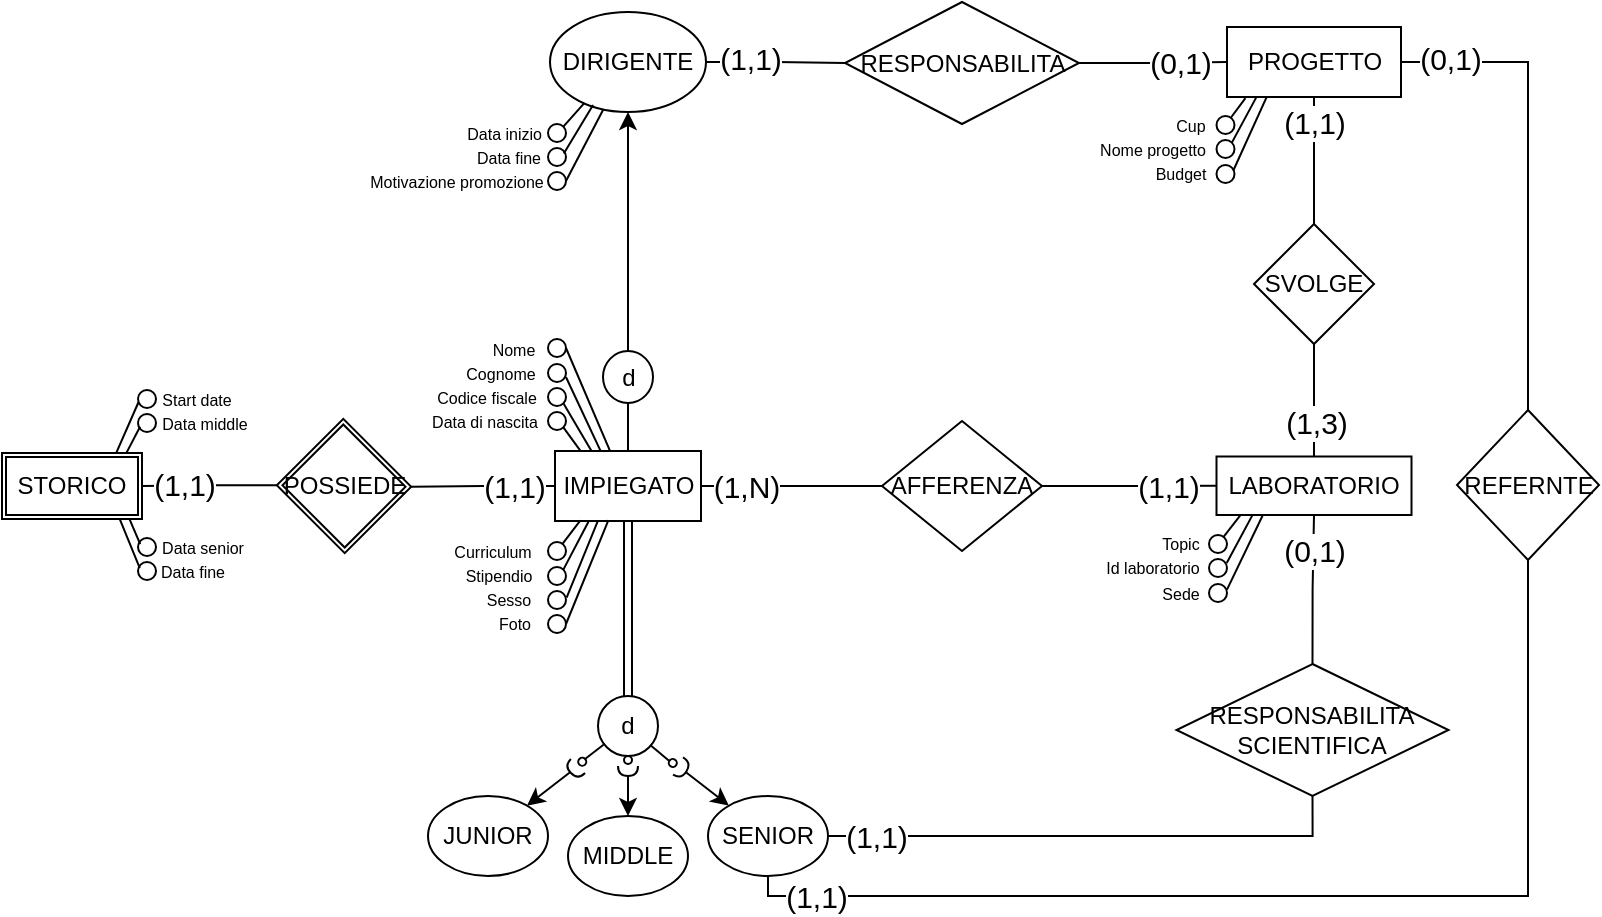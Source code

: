 <mxfile version="20.8.16" type="device"><diagram name="Pagina-1" id="U4WrI6fNyZuZjrdjDLC1"><mxGraphModel dx="707" dy="539" grid="0" gridSize="10" guides="1" tooltips="1" connect="1" arrows="1" fold="1" page="1" pageScale="1" pageWidth="1654" pageHeight="2336" background="none" math="0" shadow="0"><root><mxCell id="0"/><mxCell id="1" parent="0"/><mxCell id="TmsTmUXtEc_PQenwjPBR-1" value="" style="edgeStyle=orthogonalEdgeStyle;rounded=0;orthogonalLoop=1;jettySize=auto;html=1;endArrow=none;endFill=0;exitX=0;exitY=0.5;exitDx=0;exitDy=0;labelBackgroundColor=none;fontColor=default;entryX=1;entryY=0;entryDx=0;entryDy=0;" parent="1" source="TmsTmUXtEc_PQenwjPBR-46" target="TmsTmUXtEc_PQenwjPBR-113" edge="1"><mxGeometry relative="1" as="geometry"><mxPoint x="684" y="574.5" as="sourcePoint"/><mxPoint x="594.963" y="575.917" as="targetPoint"/></mxGeometry></mxCell><mxCell id="sHf85adZFok0IFwnx5UR-2" value="&lt;font style=&quot;font-size: 15px;&quot;&gt;(1,1)&lt;/font&gt;" style="edgeLabel;html=1;align=center;verticalAlign=middle;resizable=0;points=[];" vertex="1" connectable="0" parent="TmsTmUXtEc_PQenwjPBR-1"><mxGeometry x="-0.414" relative="1" as="geometry"><mxPoint as="offset"/></mxGeometry></mxCell><mxCell id="TmsTmUXtEc_PQenwjPBR-3" value="" style="edgeStyle=orthogonalEdgeStyle;rounded=0;orthogonalLoop=1;jettySize=auto;html=1;endArrow=none;endFill=0;endSize=6;jumpStyle=none;align=center;exitX=1;exitY=0.5;exitDx=0;exitDy=0;labelBackgroundColor=none;fontColor=default;" parent="1" source="TmsTmUXtEc_PQenwjPBR-46" target="TmsTmUXtEc_PQenwjPBR-17" edge="1"><mxGeometry relative="1" as="geometry"><mxPoint x="764" y="574.5" as="sourcePoint"/></mxGeometry></mxCell><mxCell id="sHf85adZFok0IFwnx5UR-3" value="&lt;font style=&quot;font-size: 15px;&quot;&gt;(1,N)&lt;/font&gt;" style="edgeLabel;html=1;align=center;verticalAlign=middle;resizable=0;points=[];" vertex="1" connectable="0" parent="TmsTmUXtEc_PQenwjPBR-3"><mxGeometry x="-0.58" y="1" relative="1" as="geometry"><mxPoint x="3" y="1" as="offset"/></mxGeometry></mxCell><mxCell id="TmsTmUXtEc_PQenwjPBR-5" value="" style="edgeStyle=orthogonalEdgeStyle;rounded=0;orthogonalLoop=1;jettySize=auto;html=1;endArrow=none;endFill=0;exitX=0.5;exitY=0;exitDx=0;exitDy=0;labelBackgroundColor=none;fontColor=default;" parent="1" source="TmsTmUXtEc_PQenwjPBR-47" target="TmsTmUXtEc_PQenwjPBR-26" edge="1"><mxGeometry relative="1" as="geometry"><mxPoint x="1067" y="540.5" as="sourcePoint"/></mxGeometry></mxCell><mxCell id="B2pStf6uUCOA6cXlNcLJ-6" value="(1,3)" style="edgeLabel;html=1;align=center;verticalAlign=middle;resizable=0;points=[];fontSize=15;" parent="TmsTmUXtEc_PQenwjPBR-5" vertex="1" connectable="0"><mxGeometry x="-0.381" y="-1" relative="1" as="geometry"><mxPoint as="offset"/></mxGeometry></mxCell><mxCell id="TmsTmUXtEc_PQenwjPBR-6" value="" style="edgeStyle=orthogonalEdgeStyle;rounded=0;orthogonalLoop=1;jettySize=auto;html=1;endArrow=none;endFill=0;startArrow=none;startFill=0;shape=link;entryX=0.5;entryY=1;entryDx=0;entryDy=0;labelBackgroundColor=none;fontColor=default;" parent="1" source="TmsTmUXtEc_PQenwjPBR-9" target="TmsTmUXtEc_PQenwjPBR-46" edge="1"><mxGeometry relative="1" as="geometry"><mxPoint x="724" y="604.5" as="targetPoint"/></mxGeometry></mxCell><mxCell id="TmsTmUXtEc_PQenwjPBR-7" value="" style="rounded=0;orthogonalLoop=1;jettySize=auto;html=1;entryX=0;entryY=0.5;entryDx=0;entryDy=0;entryPerimeter=0;endArrow=none;endFill=0;labelBackgroundColor=none;fontColor=default;" parent="1" source="TmsTmUXtEc_PQenwjPBR-9" target="TmsTmUXtEc_PQenwjPBR-19" edge="1"><mxGeometry relative="1" as="geometry"/></mxCell><mxCell id="TmsTmUXtEc_PQenwjPBR-8" value="" style="rounded=0;orthogonalLoop=1;jettySize=auto;html=1;entryX=0;entryY=0.5;entryDx=0;entryDy=0;entryPerimeter=0;endArrow=none;endFill=0;labelBackgroundColor=none;fontColor=default;" parent="1" source="TmsTmUXtEc_PQenwjPBR-9" target="TmsTmUXtEc_PQenwjPBR-21" edge="1"><mxGeometry relative="1" as="geometry"/></mxCell><mxCell id="TmsTmUXtEc_PQenwjPBR-9" value="d" style="ellipse;whiteSpace=wrap;html=1;rounded=0;labelBackgroundColor=none;" parent="1" vertex="1"><mxGeometry x="709" y="681" width="30" height="30" as="geometry"/></mxCell><mxCell id="TmsTmUXtEc_PQenwjPBR-10" value="JUNIOR" style="ellipse;whiteSpace=wrap;html=1;rounded=0;labelBackgroundColor=none;" parent="1" vertex="1"><mxGeometry x="624" y="731" width="60" height="40" as="geometry"/></mxCell><mxCell id="TmsTmUXtEc_PQenwjPBR-11" value="MIDDLE" style="ellipse;whiteSpace=wrap;html=1;rounded=0;labelBackgroundColor=none;" parent="1" vertex="1"><mxGeometry x="694" y="741" width="60" height="40" as="geometry"/></mxCell><mxCell id="TmsTmUXtEc_PQenwjPBR-12" value="SENIOR" style="ellipse;whiteSpace=wrap;html=1;rounded=0;labelBackgroundColor=none;" parent="1" vertex="1"><mxGeometry x="764" y="731" width="60" height="40" as="geometry"/></mxCell><mxCell id="TmsTmUXtEc_PQenwjPBR-13" value="" style="edgeStyle=orthogonalEdgeStyle;rounded=0;orthogonalLoop=1;jettySize=auto;html=1;endArrow=none;endFill=0;entryX=1;entryY=0.5;entryDx=0;entryDy=0;labelBackgroundColor=none;fontColor=default;exitX=0;exitY=1;exitDx=0;exitDy=0;" parent="1" source="TmsTmUXtEc_PQenwjPBR-113" target="TmsTmUXtEc_PQenwjPBR-112" edge="1"><mxGeometry relative="1" as="geometry"><mxPoint x="433.0" y="576" as="targetPoint"/><mxPoint x="525.037" y="575.917" as="sourcePoint"/></mxGeometry></mxCell><mxCell id="sHf85adZFok0IFwnx5UR-1" value="&lt;font style=&quot;font-size: 15px;&quot;&gt;(1,1)&lt;/font&gt;" style="edgeLabel;html=1;align=center;verticalAlign=middle;resizable=0;points=[];" vertex="1" connectable="0" parent="TmsTmUXtEc_PQenwjPBR-13"><mxGeometry x="0.405" y="-1" relative="1" as="geometry"><mxPoint as="offset"/></mxGeometry></mxCell><mxCell id="TmsTmUXtEc_PQenwjPBR-15" value="" style="edgeStyle=orthogonalEdgeStyle;rounded=0;orthogonalLoop=1;jettySize=auto;html=1;endArrow=none;endFill=0;entryX=0;entryY=0.5;entryDx=0;entryDy=0;exitX=1;exitY=0.5;exitDx=0;exitDy=0;labelBackgroundColor=none;fontColor=default;" parent="1" source="TmsTmUXtEc_PQenwjPBR-17" target="TmsTmUXtEc_PQenwjPBR-47" edge="1"><mxGeometry relative="1" as="geometry"><mxPoint x="1063.5" y="575.5" as="targetPoint"/></mxGeometry></mxCell><mxCell id="TmsTmUXtEc_PQenwjPBR-16" value="(1,1)" style="edgeLabel;html=1;align=center;verticalAlign=middle;resizable=0;points=[];fontSize=15;" parent="TmsTmUXtEc_PQenwjPBR-15" vertex="1" connectable="0"><mxGeometry x="0.565" relative="1" as="geometry"><mxPoint x="-6" as="offset"/></mxGeometry></mxCell><mxCell id="TmsTmUXtEc_PQenwjPBR-17" value="AFFERENZA" style="rhombus;whiteSpace=wrap;html=1;rounded=0;labelBackgroundColor=none;" parent="1" vertex="1"><mxGeometry x="851" y="543.5" width="80" height="65" as="geometry"/></mxCell><mxCell id="TmsTmUXtEc_PQenwjPBR-18" value="" style="rounded=0;orthogonalLoop=1;jettySize=auto;html=1;labelBackgroundColor=none;fontColor=default;" parent="1" source="TmsTmUXtEc_PQenwjPBR-19" target="TmsTmUXtEc_PQenwjPBR-12" edge="1"><mxGeometry relative="1" as="geometry"/></mxCell><mxCell id="TmsTmUXtEc_PQenwjPBR-19" value="" style="shape=providedRequiredInterface;html=1;verticalLabelPosition=bottom;rotation=30;rounded=0;labelBackgroundColor=none;" parent="1" vertex="1"><mxGeometry x="744" y="711" width="10" height="10" as="geometry"/></mxCell><mxCell id="TmsTmUXtEc_PQenwjPBR-20" value="" style="rounded=0;orthogonalLoop=1;jettySize=auto;html=1;labelBackgroundColor=none;fontColor=default;" parent="1" source="TmsTmUXtEc_PQenwjPBR-21" target="TmsTmUXtEc_PQenwjPBR-10" edge="1"><mxGeometry relative="1" as="geometry"/></mxCell><mxCell id="TmsTmUXtEc_PQenwjPBR-21" value="" style="shape=providedRequiredInterface;html=1;verticalLabelPosition=bottom;rotation=135;rounded=0;labelBackgroundColor=none;" parent="1" vertex="1"><mxGeometry x="694" y="711" width="10" height="10" as="geometry"/></mxCell><mxCell id="TmsTmUXtEc_PQenwjPBR-22" value="" style="shape=providedRequiredInterface;html=1;verticalLabelPosition=bottom;rotation=90;rounded=0;labelBackgroundColor=none;" parent="1" vertex="1"><mxGeometry x="719" y="711" width="10" height="10" as="geometry"/></mxCell><mxCell id="TmsTmUXtEc_PQenwjPBR-23" value="" style="endArrow=none;html=1;rounded=0;entryX=0.5;entryY=1;entryDx=0;entryDy=0;exitX=0;exitY=0.5;exitDx=0;exitDy=0;exitPerimeter=0;labelBackgroundColor=none;fontColor=default;" parent="1" source="TmsTmUXtEc_PQenwjPBR-22" target="TmsTmUXtEc_PQenwjPBR-9" edge="1"><mxGeometry width="50" height="50" relative="1" as="geometry"><mxPoint x="704" y="791" as="sourcePoint"/><mxPoint x="754" y="741" as="targetPoint"/></mxGeometry></mxCell><mxCell id="TmsTmUXtEc_PQenwjPBR-24" value="" style="endArrow=classic;html=1;rounded=0;exitX=1;exitY=0.5;exitDx=0;exitDy=0;exitPerimeter=0;entryX=0.5;entryY=0;entryDx=0;entryDy=0;labelBackgroundColor=none;fontColor=default;" parent="1" source="TmsTmUXtEc_PQenwjPBR-22" target="TmsTmUXtEc_PQenwjPBR-11" edge="1"><mxGeometry width="50" height="50" relative="1" as="geometry"><mxPoint x="704" y="791" as="sourcePoint"/><mxPoint x="754" y="741" as="targetPoint"/></mxGeometry></mxCell><mxCell id="TmsTmUXtEc_PQenwjPBR-25" value="" style="edgeStyle=orthogonalEdgeStyle;rounded=0;orthogonalLoop=1;jettySize=auto;html=1;endArrow=none;endFill=0;entryX=0.5;entryY=1;entryDx=0;entryDy=0;labelBackgroundColor=none;fontColor=default;" parent="1" source="TmsTmUXtEc_PQenwjPBR-26" target="TmsTmUXtEc_PQenwjPBR-48" edge="1"><mxGeometry relative="1" as="geometry"><mxPoint x="1067" y="395" as="targetPoint"/></mxGeometry></mxCell><mxCell id="B2pStf6uUCOA6cXlNcLJ-3" value="(1,1)" style="edgeLabel;html=1;align=center;verticalAlign=middle;resizable=0;points=[];fontSize=15;" parent="TmsTmUXtEc_PQenwjPBR-25" vertex="1" connectable="0"><mxGeometry x="0.606" relative="1" as="geometry"><mxPoint as="offset"/></mxGeometry></mxCell><mxCell id="TmsTmUXtEc_PQenwjPBR-26" value="SVOLGE" style="rhombus;whiteSpace=wrap;html=1;rounded=0;labelBackgroundColor=none;" parent="1" vertex="1"><mxGeometry x="1037" y="445" width="60" height="60" as="geometry"/></mxCell><mxCell id="TmsTmUXtEc_PQenwjPBR-27" value="" style="edgeStyle=orthogonalEdgeStyle;orthogonalLoop=1;jettySize=auto;html=1;rounded=0;labelBackgroundColor=none;fontColor=default;" parent="1" source="TmsTmUXtEc_PQenwjPBR-28" target="TmsTmUXtEc_PQenwjPBR-32" edge="1"><mxGeometry relative="1" as="geometry"/></mxCell><mxCell id="TmsTmUXtEc_PQenwjPBR-28" value="d" style="ellipse;whiteSpace=wrap;html=1;rounded=0;labelBackgroundColor=none;" parent="1" vertex="1"><mxGeometry x="711.5" y="508.5" width="25" height="26" as="geometry"/></mxCell><mxCell id="TmsTmUXtEc_PQenwjPBR-29" value="" style="endArrow=none;html=1;exitX=0.5;exitY=0;exitDx=0;exitDy=0;entryX=0.5;entryY=1;entryDx=0;entryDy=0;rounded=0;labelBackgroundColor=none;fontColor=default;" parent="1" source="TmsTmUXtEc_PQenwjPBR-46" target="TmsTmUXtEc_PQenwjPBR-28" edge="1"><mxGeometry width="50" height="50" relative="1" as="geometry"><mxPoint x="724" y="544.5" as="sourcePoint"/><mxPoint x="811" y="459.5" as="targetPoint"/></mxGeometry></mxCell><mxCell id="TmsTmUXtEc_PQenwjPBR-30" value="" style="edgeStyle=orthogonalEdgeStyle;orthogonalLoop=1;jettySize=auto;html=1;endArrow=none;endFill=0;rounded=0;labelBackgroundColor=none;fontColor=default;" parent="1" source="TmsTmUXtEc_PQenwjPBR-32" target="TmsTmUXtEc_PQenwjPBR-35" edge="1"><mxGeometry relative="1" as="geometry"/></mxCell><mxCell id="TmsTmUXtEc_PQenwjPBR-31" value="(1,1)" style="edgeLabel;html=1;align=center;verticalAlign=middle;resizable=0;points=[];fontSize=15;" parent="TmsTmUXtEc_PQenwjPBR-30" vertex="1" connectable="0"><mxGeometry x="-0.792" y="2" relative="1" as="geometry"><mxPoint x="14" as="offset"/></mxGeometry></mxCell><mxCell id="TmsTmUXtEc_PQenwjPBR-32" value="DIRIGENTE" style="ellipse;whiteSpace=wrap;html=1;rounded=0;labelBackgroundColor=none;" parent="1" vertex="1"><mxGeometry x="685" y="339" width="78" height="50" as="geometry"/></mxCell><mxCell id="TmsTmUXtEc_PQenwjPBR-33" value="" style="edgeStyle=orthogonalEdgeStyle;orthogonalLoop=1;jettySize=auto;html=1;endArrow=none;endFill=0;entryX=0;entryY=0.5;entryDx=0;entryDy=0;rounded=0;labelBackgroundColor=none;fontColor=default;" parent="1" source="TmsTmUXtEc_PQenwjPBR-35" target="TmsTmUXtEc_PQenwjPBR-48" edge="1"><mxGeometry relative="1" as="geometry"><mxPoint x="1068.5" y="365" as="targetPoint"/></mxGeometry></mxCell><mxCell id="TmsTmUXtEc_PQenwjPBR-34" value="(0,1)" style="edgeLabel;html=1;align=center;verticalAlign=middle;resizable=0;points=[];fontSize=15;" parent="TmsTmUXtEc_PQenwjPBR-33" vertex="1" connectable="0"><mxGeometry x="0.546" y="1" relative="1" as="geometry"><mxPoint x="-7" y="1" as="offset"/></mxGeometry></mxCell><mxCell id="TmsTmUXtEc_PQenwjPBR-35" value="RESPONSABILITA" style="rhombus;whiteSpace=wrap;html=1;rounded=0;labelBackgroundColor=none;" parent="1" vertex="1"><mxGeometry x="832.5" y="334" width="117" height="61" as="geometry"/></mxCell><mxCell id="TmsTmUXtEc_PQenwjPBR-36" value="REFERNTE" style="rhombus;whiteSpace=wrap;html=1;rounded=0;labelBackgroundColor=none;" parent="1" vertex="1"><mxGeometry x="1138.5" y="538" width="71" height="75" as="geometry"/></mxCell><mxCell id="TmsTmUXtEc_PQenwjPBR-37" value="" style="endArrow=none;html=1;exitX=0.5;exitY=1;exitDx=0;exitDy=0;entryX=0.5;entryY=1;entryDx=0;entryDy=0;edgeStyle=orthogonalEdgeStyle;rounded=0;labelBackgroundColor=none;fontColor=default;" parent="1" source="TmsTmUXtEc_PQenwjPBR-12" target="TmsTmUXtEc_PQenwjPBR-36" edge="1"><mxGeometry width="50" height="50" relative="1" as="geometry"><mxPoint x="825" y="761.5" as="sourcePoint"/><mxPoint x="875" y="711.5" as="targetPoint"/></mxGeometry></mxCell><mxCell id="TmsTmUXtEc_PQenwjPBR-38" value="(1,1)" style="edgeLabel;html=1;align=center;verticalAlign=middle;resizable=0;points=[];fontSize=15;" parent="TmsTmUXtEc_PQenwjPBR-37" vertex="1" connectable="0"><mxGeometry x="-0.904" y="1" relative="1" as="geometry"><mxPoint x="7" y="1" as="offset"/></mxGeometry></mxCell><mxCell id="TmsTmUXtEc_PQenwjPBR-39" value="" style="endArrow=none;html=1;exitX=0.5;exitY=0;exitDx=0;exitDy=0;entryX=1;entryY=0.5;entryDx=0;entryDy=0;edgeStyle=orthogonalEdgeStyle;rounded=0;labelBackgroundColor=none;fontColor=default;" parent="1" source="TmsTmUXtEc_PQenwjPBR-36" target="TmsTmUXtEc_PQenwjPBR-48" edge="1"><mxGeometry width="50" height="50" relative="1" as="geometry"><mxPoint x="1175" y="471.5" as="sourcePoint"/><mxPoint x="1107" y="345.5" as="targetPoint"/></mxGeometry></mxCell><mxCell id="TmsTmUXtEc_PQenwjPBR-40" value="(0,1)" style="edgeLabel;html=1;align=center;verticalAlign=middle;resizable=0;points=[];fontSize=15;" parent="TmsTmUXtEc_PQenwjPBR-39" vertex="1" connectable="0"><mxGeometry x="0.884" y="-1" relative="1" as="geometry"><mxPoint x="10" y="-1" as="offset"/></mxGeometry></mxCell><mxCell id="TmsTmUXtEc_PQenwjPBR-41" value="" style="endArrow=none;html=1;exitX=1;exitY=0.5;exitDx=0;exitDy=0;entryX=0.5;entryY=1;entryDx=0;entryDy=0;edgeStyle=orthogonalEdgeStyle;rounded=0;labelBackgroundColor=none;fontColor=default;" parent="1" source="TmsTmUXtEc_PQenwjPBR-12" target="TmsTmUXtEc_PQenwjPBR-43" edge="1"><mxGeometry width="50" height="50" relative="1" as="geometry"><mxPoint x="938" y="733" as="sourcePoint"/><mxPoint x="982" y="748" as="targetPoint"/></mxGeometry></mxCell><mxCell id="TmsTmUXtEc_PQenwjPBR-42" value="(1,1)" style="edgeLabel;html=1;align=center;verticalAlign=middle;resizable=0;points=[];fontSize=15;" parent="TmsTmUXtEc_PQenwjPBR-41" vertex="1" connectable="0"><mxGeometry x="-0.898" y="-2" relative="1" as="geometry"><mxPoint x="10" y="-2" as="offset"/></mxGeometry></mxCell><mxCell id="TmsTmUXtEc_PQenwjPBR-43" value="RESPONSABILITA&lt;br&gt;SCIENTIFICA" style="rhombus;whiteSpace=wrap;html=1;rounded=0;labelBackgroundColor=none;" parent="1" vertex="1"><mxGeometry x="998.25" y="665" width="136" height="66" as="geometry"/></mxCell><mxCell id="TmsTmUXtEc_PQenwjPBR-44" value="" style="endArrow=none;html=1;entryX=0.5;entryY=1;entryDx=0;entryDy=0;exitX=0.5;exitY=0;exitDx=0;exitDy=0;edgeStyle=orthogonalEdgeStyle;rounded=0;labelBackgroundColor=none;fontColor=default;" parent="1" source="TmsTmUXtEc_PQenwjPBR-43" target="TmsTmUXtEc_PQenwjPBR-47" edge="1"><mxGeometry width="50" height="50" relative="1" as="geometry"><mxPoint x="927" y="704.5" as="sourcePoint"/><mxPoint x="1067" y="610.5" as="targetPoint"/></mxGeometry></mxCell><mxCell id="B2pStf6uUCOA6cXlNcLJ-5" value="(0,1)" style="edgeLabel;html=1;align=center;verticalAlign=middle;resizable=0;points=[];fontSize=15;" parent="TmsTmUXtEc_PQenwjPBR-44" vertex="1" connectable="0"><mxGeometry x="0.542" relative="1" as="geometry"><mxPoint as="offset"/></mxGeometry></mxCell><mxCell id="TmsTmUXtEc_PQenwjPBR-46" value="IMPIEGATO" style="rounded=0;whiteSpace=wrap;html=1;labelBackgroundColor=none;" parent="1" vertex="1"><mxGeometry x="687.5" y="558.5" width="73" height="35" as="geometry"/></mxCell><mxCell id="TmsTmUXtEc_PQenwjPBR-47" value="LABORATORIO" style="rounded=0;whiteSpace=wrap;html=1;labelBackgroundColor=none;" parent="1" vertex="1"><mxGeometry x="1018.25" y="561.25" width="97.5" height="29.25" as="geometry"/></mxCell><mxCell id="TmsTmUXtEc_PQenwjPBR-48" value="PROGETTO" style="rounded=0;whiteSpace=wrap;html=1;labelBackgroundColor=none;" parent="1" vertex="1"><mxGeometry x="1023.5" y="346.5" width="87" height="35" as="geometry"/></mxCell><mxCell id="TmsTmUXtEc_PQenwjPBR-49" value="" style="ellipse;whiteSpace=wrap;html=1;" parent="1" vertex="1"><mxGeometry x="684" y="604" width="9" height="9" as="geometry"/></mxCell><mxCell id="TmsTmUXtEc_PQenwjPBR-50" value="" style="ellipse;whiteSpace=wrap;html=1;" parent="1" vertex="1"><mxGeometry x="684" y="616.5" width="9" height="9" as="geometry"/></mxCell><mxCell id="TmsTmUXtEc_PQenwjPBR-51" value="" style="ellipse;whiteSpace=wrap;html=1;" parent="1" vertex="1"><mxGeometry x="684" y="628.5" width="9" height="9" as="geometry"/></mxCell><mxCell id="TmsTmUXtEc_PQenwjPBR-52" value="" style="ellipse;whiteSpace=wrap;html=1;" parent="1" vertex="1"><mxGeometry x="684" y="640.5" width="9" height="9" as="geometry"/></mxCell><mxCell id="TmsTmUXtEc_PQenwjPBR-53" value="" style="ellipse;whiteSpace=wrap;html=1;" parent="1" vertex="1"><mxGeometry x="684" y="502.5" width="9" height="9" as="geometry"/></mxCell><mxCell id="TmsTmUXtEc_PQenwjPBR-54" value="" style="ellipse;whiteSpace=wrap;html=1;" parent="1" vertex="1"><mxGeometry x="684" y="515" width="9" height="9" as="geometry"/></mxCell><mxCell id="TmsTmUXtEc_PQenwjPBR-55" value="" style="ellipse;whiteSpace=wrap;html=1;" parent="1" vertex="1"><mxGeometry x="684" y="527" width="9" height="9" as="geometry"/></mxCell><mxCell id="TmsTmUXtEc_PQenwjPBR-56" value="" style="ellipse;whiteSpace=wrap;html=1;" parent="1" vertex="1"><mxGeometry x="684" y="539" width="9" height="9" as="geometry"/></mxCell><mxCell id="TmsTmUXtEc_PQenwjPBR-57" value="" style="endArrow=none;html=1;rounded=0;entryX=0.174;entryY=0.99;entryDx=0;entryDy=0;entryPerimeter=0;" parent="1" source="TmsTmUXtEc_PQenwjPBR-49" target="TmsTmUXtEc_PQenwjPBR-46" edge="1"><mxGeometry width="50" height="50" relative="1" as="geometry"><mxPoint x="693" y="658.5" as="sourcePoint"/><mxPoint x="763.711" y="608.5" as="targetPoint"/></mxGeometry></mxCell><mxCell id="TmsTmUXtEc_PQenwjPBR-58" value="" style="endArrow=none;html=1;rounded=0;exitX=1;exitY=0;exitDx=0;exitDy=0;entryX=0.23;entryY=1.007;entryDx=0;entryDy=0;entryPerimeter=0;" parent="1" source="TmsTmUXtEc_PQenwjPBR-50" target="TmsTmUXtEc_PQenwjPBR-46" edge="1"><mxGeometry width="50" height="50" relative="1" as="geometry"><mxPoint x="704" y="623.5" as="sourcePoint"/><mxPoint x="754" y="573.5" as="targetPoint"/></mxGeometry></mxCell><mxCell id="TmsTmUXtEc_PQenwjPBR-59" value="" style="endArrow=none;html=1;rounded=0;exitX=1.035;exitY=0.368;exitDx=0;exitDy=0;exitPerimeter=0;entryX=0.293;entryY=1.001;entryDx=0;entryDy=0;entryPerimeter=0;" parent="1" source="TmsTmUXtEc_PQenwjPBR-51" target="TmsTmUXtEc_PQenwjPBR-46" edge="1"><mxGeometry width="50" height="50" relative="1" as="geometry"><mxPoint x="704" y="623.5" as="sourcePoint"/><mxPoint x="754" y="573.5" as="targetPoint"/></mxGeometry></mxCell><mxCell id="TmsTmUXtEc_PQenwjPBR-60" value="" style="endArrow=none;html=1;rounded=0;exitX=1;exitY=0.5;exitDx=0;exitDy=0;entryX=0.366;entryY=0.987;entryDx=0;entryDy=0;entryPerimeter=0;" parent="1" source="TmsTmUXtEc_PQenwjPBR-52" target="TmsTmUXtEc_PQenwjPBR-46" edge="1"><mxGeometry width="50" height="50" relative="1" as="geometry"><mxPoint x="692" y="624.5" as="sourcePoint"/><mxPoint x="742" y="574.5" as="targetPoint"/></mxGeometry></mxCell><mxCell id="TmsTmUXtEc_PQenwjPBR-61" value="" style="endArrow=none;html=1;rounded=0;exitX=0.172;exitY=-0.01;exitDx=0;exitDy=0;exitPerimeter=0;entryX=1;entryY=1;entryDx=0;entryDy=0;" parent="1" source="TmsTmUXtEc_PQenwjPBR-46" target="TmsTmUXtEc_PQenwjPBR-56" edge="1"><mxGeometry width="50" height="50" relative="1" as="geometry"><mxPoint x="692" y="571.5" as="sourcePoint"/><mxPoint x="742" y="521.5" as="targetPoint"/></mxGeometry></mxCell><mxCell id="TmsTmUXtEc_PQenwjPBR-62" value="" style="endArrow=none;html=1;rounded=0;exitX=1;exitY=1;exitDx=0;exitDy=0;entryX=0.25;entryY=0;entryDx=0;entryDy=0;" parent="1" source="TmsTmUXtEc_PQenwjPBR-55" target="TmsTmUXtEc_PQenwjPBR-46" edge="1"><mxGeometry width="50" height="50" relative="1" as="geometry"><mxPoint x="688" y="575.5" as="sourcePoint"/><mxPoint x="706" y="555.5" as="targetPoint"/></mxGeometry></mxCell><mxCell id="TmsTmUXtEc_PQenwjPBR-63" value="" style="endArrow=none;html=1;rounded=0;entryX=0.311;entryY=-0.006;entryDx=0;entryDy=0;entryPerimeter=0;exitX=1.003;exitY=0.738;exitDx=0;exitDy=0;exitPerimeter=0;" parent="1" source="TmsTmUXtEc_PQenwjPBR-54" target="TmsTmUXtEc_PQenwjPBR-46" edge="1"><mxGeometry width="50" height="50" relative="1" as="geometry"><mxPoint x="693" y="569.5" as="sourcePoint"/><mxPoint x="763.711" y="519.5" as="targetPoint"/></mxGeometry></mxCell><mxCell id="TmsTmUXtEc_PQenwjPBR-64" value="" style="endArrow=none;html=1;rounded=0;entryX=0.378;entryY=0.006;entryDx=0;entryDy=0;entryPerimeter=0;exitX=1;exitY=0.5;exitDx=0;exitDy=0;" parent="1" source="TmsTmUXtEc_PQenwjPBR-53" target="TmsTmUXtEc_PQenwjPBR-46" edge="1"><mxGeometry width="50" height="50" relative="1" as="geometry"><mxPoint x="693" y="557" as="sourcePoint"/><mxPoint x="763.711" y="507" as="targetPoint"/></mxGeometry></mxCell><mxCell id="TmsTmUXtEc_PQenwjPBR-65" value="&lt;font style=&quot;font-size: 8px;&quot;&gt;Nome&lt;/font&gt;" style="text;html=1;strokeColor=none;fillColor=none;align=center;verticalAlign=middle;whiteSpace=wrap;rounded=0;fontSize=10;" parent="1" vertex="1"><mxGeometry x="637" y="492" width="60" height="30" as="geometry"/></mxCell><mxCell id="TmsTmUXtEc_PQenwjPBR-66" value="Cognome" style="text;html=1;align=center;verticalAlign=middle;resizable=0;points=[];autosize=1;strokeColor=none;fillColor=none;fontSize=8;" parent="1" vertex="1"><mxGeometry x="633" y="508.5" width="53" height="22" as="geometry"/></mxCell><mxCell id="TmsTmUXtEc_PQenwjPBR-67" value="Codice fiscale" style="text;html=1;align=center;verticalAlign=middle;resizable=0;points=[];autosize=1;strokeColor=none;fillColor=none;fontSize=8;" parent="1" vertex="1"><mxGeometry x="618.5" y="520.5" width="68" height="22" as="geometry"/></mxCell><mxCell id="TmsTmUXtEc_PQenwjPBR-68" value="Data di nascita" style="text;html=1;align=center;verticalAlign=middle;resizable=0;points=[];autosize=1;strokeColor=none;fillColor=none;fontSize=8;" parent="1" vertex="1"><mxGeometry x="616.5" y="532.5" width="71" height="22" as="geometry"/></mxCell><mxCell id="TmsTmUXtEc_PQenwjPBR-69" value="Curriculum" style="text;html=1;align=center;verticalAlign=middle;resizable=0;points=[];autosize=1;strokeColor=none;fillColor=none;fontSize=8;" parent="1" vertex="1"><mxGeometry x="627" y="597.5" width="57" height="22" as="geometry"/></mxCell><mxCell id="TmsTmUXtEc_PQenwjPBR-70" value="Stipendio" style="text;html=1;align=center;verticalAlign=middle;resizable=0;points=[];autosize=1;strokeColor=none;fillColor=none;fontSize=8;" parent="1" vertex="1"><mxGeometry x="633" y="610" width="51" height="22" as="geometry"/></mxCell><mxCell id="TmsTmUXtEc_PQenwjPBR-71" value="Sesso" style="text;html=1;align=center;verticalAlign=middle;resizable=0;points=[];autosize=1;strokeColor=none;fillColor=none;fontSize=8;" parent="1" vertex="1"><mxGeometry x="644" y="622" width="40" height="22" as="geometry"/></mxCell><mxCell id="TmsTmUXtEc_PQenwjPBR-72" value="Foto" style="text;html=1;align=center;verticalAlign=middle;resizable=0;points=[];autosize=1;strokeColor=none;fillColor=none;fontSize=8;" parent="1" vertex="1"><mxGeometry x="650" y="634" width="34" height="22" as="geometry"/></mxCell><mxCell id="TmsTmUXtEc_PQenwjPBR-73" value="" style="ellipse;whiteSpace=wrap;html=1;" parent="1" vertex="1"><mxGeometry x="684" y="395" width="9" height="9" as="geometry"/></mxCell><mxCell id="TmsTmUXtEc_PQenwjPBR-74" value="" style="ellipse;whiteSpace=wrap;html=1;" parent="1" vertex="1"><mxGeometry x="684" y="407" width="9" height="9" as="geometry"/></mxCell><mxCell id="TmsTmUXtEc_PQenwjPBR-75" value="" style="endArrow=none;html=1;rounded=0;fontSize=8;entryX=0.221;entryY=0.909;entryDx=0;entryDy=0;entryPerimeter=0;exitX=1;exitY=0;exitDx=0;exitDy=0;" parent="1" source="TmsTmUXtEc_PQenwjPBR-73" target="TmsTmUXtEc_PQenwjPBR-32" edge="1"><mxGeometry width="50" height="50" relative="1" as="geometry"><mxPoint x="692" y="395" as="sourcePoint"/><mxPoint x="763.711" y="399.5" as="targetPoint"/></mxGeometry></mxCell><mxCell id="TmsTmUXtEc_PQenwjPBR-76" value="" style="endArrow=none;html=1;rounded=0;fontSize=8;exitX=0.879;exitY=0.304;exitDx=0;exitDy=0;entryX=0.276;entryY=0.931;entryDx=0;entryDy=0;entryPerimeter=0;exitPerimeter=0;" parent="1" source="TmsTmUXtEc_PQenwjPBR-74" target="TmsTmUXtEc_PQenwjPBR-32" edge="1"><mxGeometry width="50" height="50" relative="1" as="geometry"><mxPoint x="716" y="456" as="sourcePoint"/><mxPoint x="766" y="406" as="targetPoint"/></mxGeometry></mxCell><mxCell id="TmsTmUXtEc_PQenwjPBR-77" value="Data inizio" style="text;html=1;align=right;verticalAlign=middle;resizable=0;points=[];autosize=1;strokeColor=none;fillColor=none;fontSize=8;" parent="1" vertex="1"><mxGeometry x="626.5" y="388.5" width="55" height="22" as="geometry"/></mxCell><mxCell id="TmsTmUXtEc_PQenwjPBR-78" value="Data fine" style="text;html=1;align=center;verticalAlign=middle;resizable=0;points=[];autosize=1;strokeColor=none;fillColor=none;fontSize=8;" parent="1" vertex="1"><mxGeometry x="639" y="400.5" width="50" height="22" as="geometry"/></mxCell><mxCell id="TmsTmUXtEc_PQenwjPBR-79" value="" style="ellipse;whiteSpace=wrap;html=1;" parent="1" vertex="1"><mxGeometry x="684" y="419" width="9" height="9" as="geometry"/></mxCell><mxCell id="TmsTmUXtEc_PQenwjPBR-80" value="" style="endArrow=none;html=1;rounded=0;fontSize=8;exitX=1;exitY=0.5;exitDx=0;exitDy=0;" parent="1" source="TmsTmUXtEc_PQenwjPBR-79" target="TmsTmUXtEc_PQenwjPBR-32" edge="1"><mxGeometry width="50" height="50" relative="1" as="geometry"><mxPoint x="693" y="473.5" as="sourcePoint"/><mxPoint x="763.711" y="423.5" as="targetPoint"/></mxGeometry></mxCell><mxCell id="TmsTmUXtEc_PQenwjPBR-81" value="Motivazione promozione" style="text;html=1;align=center;verticalAlign=middle;resizable=0;points=[];autosize=1;strokeColor=none;fillColor=none;fontSize=8;" parent="1" vertex="1"><mxGeometry x="585" y="412.5" width="105" height="22" as="geometry"/></mxCell><mxCell id="TmsTmUXtEc_PQenwjPBR-82" value="" style="ellipse;whiteSpace=wrap;html=1;" parent="1" vertex="1"><mxGeometry x="479" y="528" width="9" height="9" as="geometry"/></mxCell><mxCell id="TmsTmUXtEc_PQenwjPBR-83" value="" style="ellipse;whiteSpace=wrap;html=1;" parent="1" vertex="1"><mxGeometry x="479" y="540" width="9" height="9" as="geometry"/></mxCell><mxCell id="TmsTmUXtEc_PQenwjPBR-84" value="" style="ellipse;whiteSpace=wrap;html=1;" parent="1" vertex="1"><mxGeometry x="479" y="602" width="9" height="9" as="geometry"/></mxCell><mxCell id="TmsTmUXtEc_PQenwjPBR-85" value="" style="ellipse;whiteSpace=wrap;html=1;" parent="1" vertex="1"><mxGeometry x="479" y="614" width="9" height="9" as="geometry"/></mxCell><mxCell id="TmsTmUXtEc_PQenwjPBR-86" value="" style="endArrow=none;html=1;rounded=0;fontSize=8;entryX=0.817;entryY=-0.005;entryDx=0;entryDy=0;exitX=0.027;exitY=0.68;exitDx=0;exitDy=0;exitPerimeter=0;entryPerimeter=0;" parent="1" source="TmsTmUXtEc_PQenwjPBR-82" target="TmsTmUXtEc_PQenwjPBR-112" edge="1"><mxGeometry width="50" height="50" relative="1" as="geometry"><mxPoint x="408.289" y="582.5" as="sourcePoint"/><mxPoint x="467.646" y="561.576" as="targetPoint"/></mxGeometry></mxCell><mxCell id="TmsTmUXtEc_PQenwjPBR-87" value="" style="endArrow=none;html=1;rounded=0;fontSize=8;entryX=0.887;entryY=0.006;entryDx=0;entryDy=0;entryPerimeter=0;exitX=0.115;exitY=0.708;exitDx=0;exitDy=0;exitPerimeter=0;" parent="1" source="TmsTmUXtEc_PQenwjPBR-83" target="TmsTmUXtEc_PQenwjPBR-112" edge="1"><mxGeometry width="50" height="50" relative="1" as="geometry"><mxPoint x="483.5" y="599" as="sourcePoint"/><mxPoint x="473.344" y="560.776" as="targetPoint"/></mxGeometry></mxCell><mxCell id="TmsTmUXtEc_PQenwjPBR-88" value="" style="endArrow=none;html=1;rounded=0;fontSize=8;exitX=0.123;exitY=0.336;exitDx=0;exitDy=0;exitPerimeter=0;entryX=0.91;entryY=0.997;entryDx=0;entryDy=0;entryPerimeter=0;" parent="1" source="TmsTmUXtEc_PQenwjPBR-84" target="TmsTmUXtEc_PQenwjPBR-112" edge="1"><mxGeometry width="50" height="50" relative="1" as="geometry"><mxPoint x="491" y="623.5" as="sourcePoint"/><mxPoint x="473.344" y="592.808" as="targetPoint"/></mxGeometry></mxCell><mxCell id="TmsTmUXtEc_PQenwjPBR-89" value="" style="endArrow=none;html=1;rounded=0;fontSize=8;exitX=0.099;exitY=0.336;exitDx=0;exitDy=0;exitPerimeter=0;entryX=0.834;entryY=0.964;entryDx=0;entryDy=0;entryPerimeter=0;" parent="1" source="TmsTmUXtEc_PQenwjPBR-85" target="TmsTmUXtEc_PQenwjPBR-112" edge="1"><mxGeometry width="50" height="50" relative="1" as="geometry"><mxPoint x="408.289" y="668.5" as="sourcePoint"/><mxPoint x="465" y="595.5" as="targetPoint"/></mxGeometry></mxCell><mxCell id="TmsTmUXtEc_PQenwjPBR-90" value="Start date" style="text;html=1;align=center;verticalAlign=middle;resizable=0;points=[];autosize=1;strokeColor=none;fillColor=none;fontSize=8;" parent="1" vertex="1"><mxGeometry x="481" y="521.5" width="53" height="22" as="geometry"/></mxCell><mxCell id="TmsTmUXtEc_PQenwjPBR-91" value="Data middle" style="text;html=1;align=center;verticalAlign=middle;resizable=0;points=[];autosize=1;strokeColor=none;fillColor=none;fontSize=8;" parent="1" vertex="1"><mxGeometry x="481" y="533.5" width="61" height="22" as="geometry"/></mxCell><mxCell id="TmsTmUXtEc_PQenwjPBR-92" value="Data senior" style="text;html=1;align=center;verticalAlign=middle;resizable=0;points=[];autosize=1;strokeColor=none;fillColor=none;fontSize=8;" parent="1" vertex="1"><mxGeometry x="481" y="595.5" width="59" height="22" as="geometry"/></mxCell><mxCell id="TmsTmUXtEc_PQenwjPBR-93" value="Data fine" style="text;html=1;align=center;verticalAlign=middle;resizable=0;points=[];autosize=1;strokeColor=none;fillColor=none;fontSize=8;" parent="1" vertex="1"><mxGeometry x="481" y="607.5" width="50" height="22" as="geometry"/></mxCell><mxCell id="TmsTmUXtEc_PQenwjPBR-94" value="" style="ellipse;whiteSpace=wrap;html=1;" parent="1" vertex="1"><mxGeometry x="1014.5" y="600.5" width="9" height="9" as="geometry"/></mxCell><mxCell id="TmsTmUXtEc_PQenwjPBR-95" value="" style="ellipse;whiteSpace=wrap;html=1;" parent="1" vertex="1"><mxGeometry x="1014.5" y="612.5" width="9" height="9" as="geometry"/></mxCell><mxCell id="TmsTmUXtEc_PQenwjPBR-96" value="" style="ellipse;whiteSpace=wrap;html=1;" parent="1" vertex="1"><mxGeometry x="1014.5" y="625" width="9" height="9" as="geometry"/></mxCell><mxCell id="TmsTmUXtEc_PQenwjPBR-97" value="" style="endArrow=none;html=1;rounded=0;fontSize=8;entryX=0.121;entryY=1.011;entryDx=0;entryDy=0;entryPerimeter=0;" parent="1" source="TmsTmUXtEc_PQenwjPBR-94" target="TmsTmUXtEc_PQenwjPBR-47" edge="1"><mxGeometry width="50" height="50" relative="1" as="geometry"><mxPoint x="1023.5" y="655" as="sourcePoint"/><mxPoint x="1094.211" y="605" as="targetPoint"/></mxGeometry></mxCell><mxCell id="TmsTmUXtEc_PQenwjPBR-98" value="" style="endArrow=none;html=1;rounded=0;fontSize=8;entryX=0.185;entryY=0.998;entryDx=0;entryDy=0;entryPerimeter=0;exitX=0.985;exitY=0.219;exitDx=0;exitDy=0;exitPerimeter=0;" parent="1" source="TmsTmUXtEc_PQenwjPBR-95" target="TmsTmUXtEc_PQenwjPBR-47" edge="1"><mxGeometry width="50" height="50" relative="1" as="geometry"><mxPoint x="1023.5" y="667" as="sourcePoint"/><mxPoint x="1094.211" y="617" as="targetPoint"/></mxGeometry></mxCell><mxCell id="TmsTmUXtEc_PQenwjPBR-99" value="" style="endArrow=none;html=1;rounded=0;fontSize=8;entryX=0.236;entryY=1.012;entryDx=0;entryDy=0;entryPerimeter=0;exitX=1;exitY=0.312;exitDx=0;exitDy=0;exitPerimeter=0;" parent="1" source="TmsTmUXtEc_PQenwjPBR-96" target="TmsTmUXtEc_PQenwjPBR-47" edge="1"><mxGeometry width="50" height="50" relative="1" as="geometry"><mxPoint x="1023.5" y="679.5" as="sourcePoint"/><mxPoint x="1094.211" y="629.5" as="targetPoint"/></mxGeometry></mxCell><mxCell id="TmsTmUXtEc_PQenwjPBR-100" value="Topic" style="text;html=1;align=center;verticalAlign=middle;resizable=0;points=[];autosize=1;strokeColor=none;fillColor=none;fontSize=8;" parent="1" vertex="1"><mxGeometry x="981.25" y="594" width="37" height="22" as="geometry"/></mxCell><mxCell id="TmsTmUXtEc_PQenwjPBR-101" value="Id laboratorio" style="text;html=1;align=center;verticalAlign=middle;resizable=0;points=[];autosize=1;strokeColor=none;fillColor=none;fontSize=8;" parent="1" vertex="1"><mxGeometry x="953" y="606" width="65" height="22" as="geometry"/></mxCell><mxCell id="TmsTmUXtEc_PQenwjPBR-102" value="Sede" style="text;html=1;align=center;verticalAlign=middle;resizable=0;points=[];autosize=1;strokeColor=none;fillColor=none;fontSize=8;" parent="1" vertex="1"><mxGeometry x="981" y="618.5" width="37" height="22" as="geometry"/></mxCell><mxCell id="TmsTmUXtEc_PQenwjPBR-103" value="" style="ellipse;whiteSpace=wrap;html=1;" parent="1" vertex="1"><mxGeometry x="1018.25" y="391" width="9" height="9" as="geometry"/></mxCell><mxCell id="TmsTmUXtEc_PQenwjPBR-104" value="" style="ellipse;whiteSpace=wrap;html=1;" parent="1" vertex="1"><mxGeometry x="1018.25" y="403" width="9" height="9" as="geometry"/></mxCell><mxCell id="TmsTmUXtEc_PQenwjPBR-105" value="" style="ellipse;whiteSpace=wrap;html=1;" parent="1" vertex="1"><mxGeometry x="1018.25" y="415.5" width="9" height="9" as="geometry"/></mxCell><mxCell id="TmsTmUXtEc_PQenwjPBR-106" value="" style="endArrow=none;html=1;rounded=0;fontSize=8;entryX=0.106;entryY=1.016;entryDx=0;entryDy=0;entryPerimeter=0;" parent="1" source="TmsTmUXtEc_PQenwjPBR-103" target="TmsTmUXtEc_PQenwjPBR-48" edge="1"><mxGeometry width="50" height="50" relative="1" as="geometry"><mxPoint x="1027.25" y="443.5" as="sourcePoint"/><mxPoint x="1097.961" y="393.5" as="targetPoint"/></mxGeometry></mxCell><mxCell id="TmsTmUXtEc_PQenwjPBR-107" value="" style="endArrow=none;html=1;rounded=0;fontSize=8;entryX=0.169;entryY=1.002;entryDx=0;entryDy=0;entryPerimeter=0;exitX=1;exitY=0;exitDx=0;exitDy=0;" parent="1" source="TmsTmUXtEc_PQenwjPBR-104" target="TmsTmUXtEc_PQenwjPBR-48" edge="1"><mxGeometry width="50" height="50" relative="1" as="geometry"><mxPoint x="1027.25" y="457.5" as="sourcePoint"/><mxPoint x="1097.961" y="407.5" as="targetPoint"/></mxGeometry></mxCell><mxCell id="TmsTmUXtEc_PQenwjPBR-108" value="" style="endArrow=none;html=1;rounded=0;fontSize=8;entryX=0.227;entryY=1.005;entryDx=0;entryDy=0;exitX=0.929;exitY=0.321;exitDx=0;exitDy=0;exitPerimeter=0;entryPerimeter=0;" parent="1" source="TmsTmUXtEc_PQenwjPBR-105" target="TmsTmUXtEc_PQenwjPBR-48" edge="1"><mxGeometry width="50" height="50" relative="1" as="geometry"><mxPoint x="1027.25" y="470" as="sourcePoint"/><mxPoint x="1097.961" y="420" as="targetPoint"/></mxGeometry></mxCell><mxCell id="TmsTmUXtEc_PQenwjPBR-109" value="Cup" style="text;html=1;align=center;verticalAlign=middle;resizable=0;points=[];autosize=1;strokeColor=none;fillColor=none;fontSize=8;" parent="1" vertex="1"><mxGeometry x="988" y="384.5" width="33" height="22" as="geometry"/></mxCell><mxCell id="TmsTmUXtEc_PQenwjPBR-110" value="Nome progetto" style="text;html=1;align=center;verticalAlign=middle;resizable=0;points=[];autosize=1;strokeColor=none;fillColor=none;fontSize=8;" parent="1" vertex="1"><mxGeometry x="950" y="396.5" width="71" height="22" as="geometry"/></mxCell><mxCell id="TmsTmUXtEc_PQenwjPBR-111" value="Budget" style="text;html=1;align=center;verticalAlign=middle;resizable=0;points=[];autosize=1;strokeColor=none;fillColor=none;fontSize=8;" parent="1" vertex="1"><mxGeometry x="978" y="409" width="43" height="22" as="geometry"/></mxCell><mxCell id="TmsTmUXtEc_PQenwjPBR-112" value="STORICO" style="shape=ext;double=1;rounded=0;whiteSpace=wrap;html=1;" parent="1" vertex="1"><mxGeometry x="411" y="559.5" width="70" height="33" as="geometry"/></mxCell><mxCell id="TmsTmUXtEc_PQenwjPBR-113" value="" style="shape=ext;double=1;rounded=0;whiteSpace=wrap;html=1;rotation=45;" parent="1" vertex="1"><mxGeometry x="558" y="552.5" width="48" height="47" as="geometry"/></mxCell><mxCell id="TmsTmUXtEc_PQenwjPBR-114" value="POSSIEDE" style="text;html=1;align=center;verticalAlign=middle;resizable=0;points=[];autosize=1;strokeColor=none;fillColor=none;" parent="1" vertex="1"><mxGeometry x="542" y="561.25" width="80" height="30" as="geometry"/></mxCell></root></mxGraphModel></diagram></mxfile>